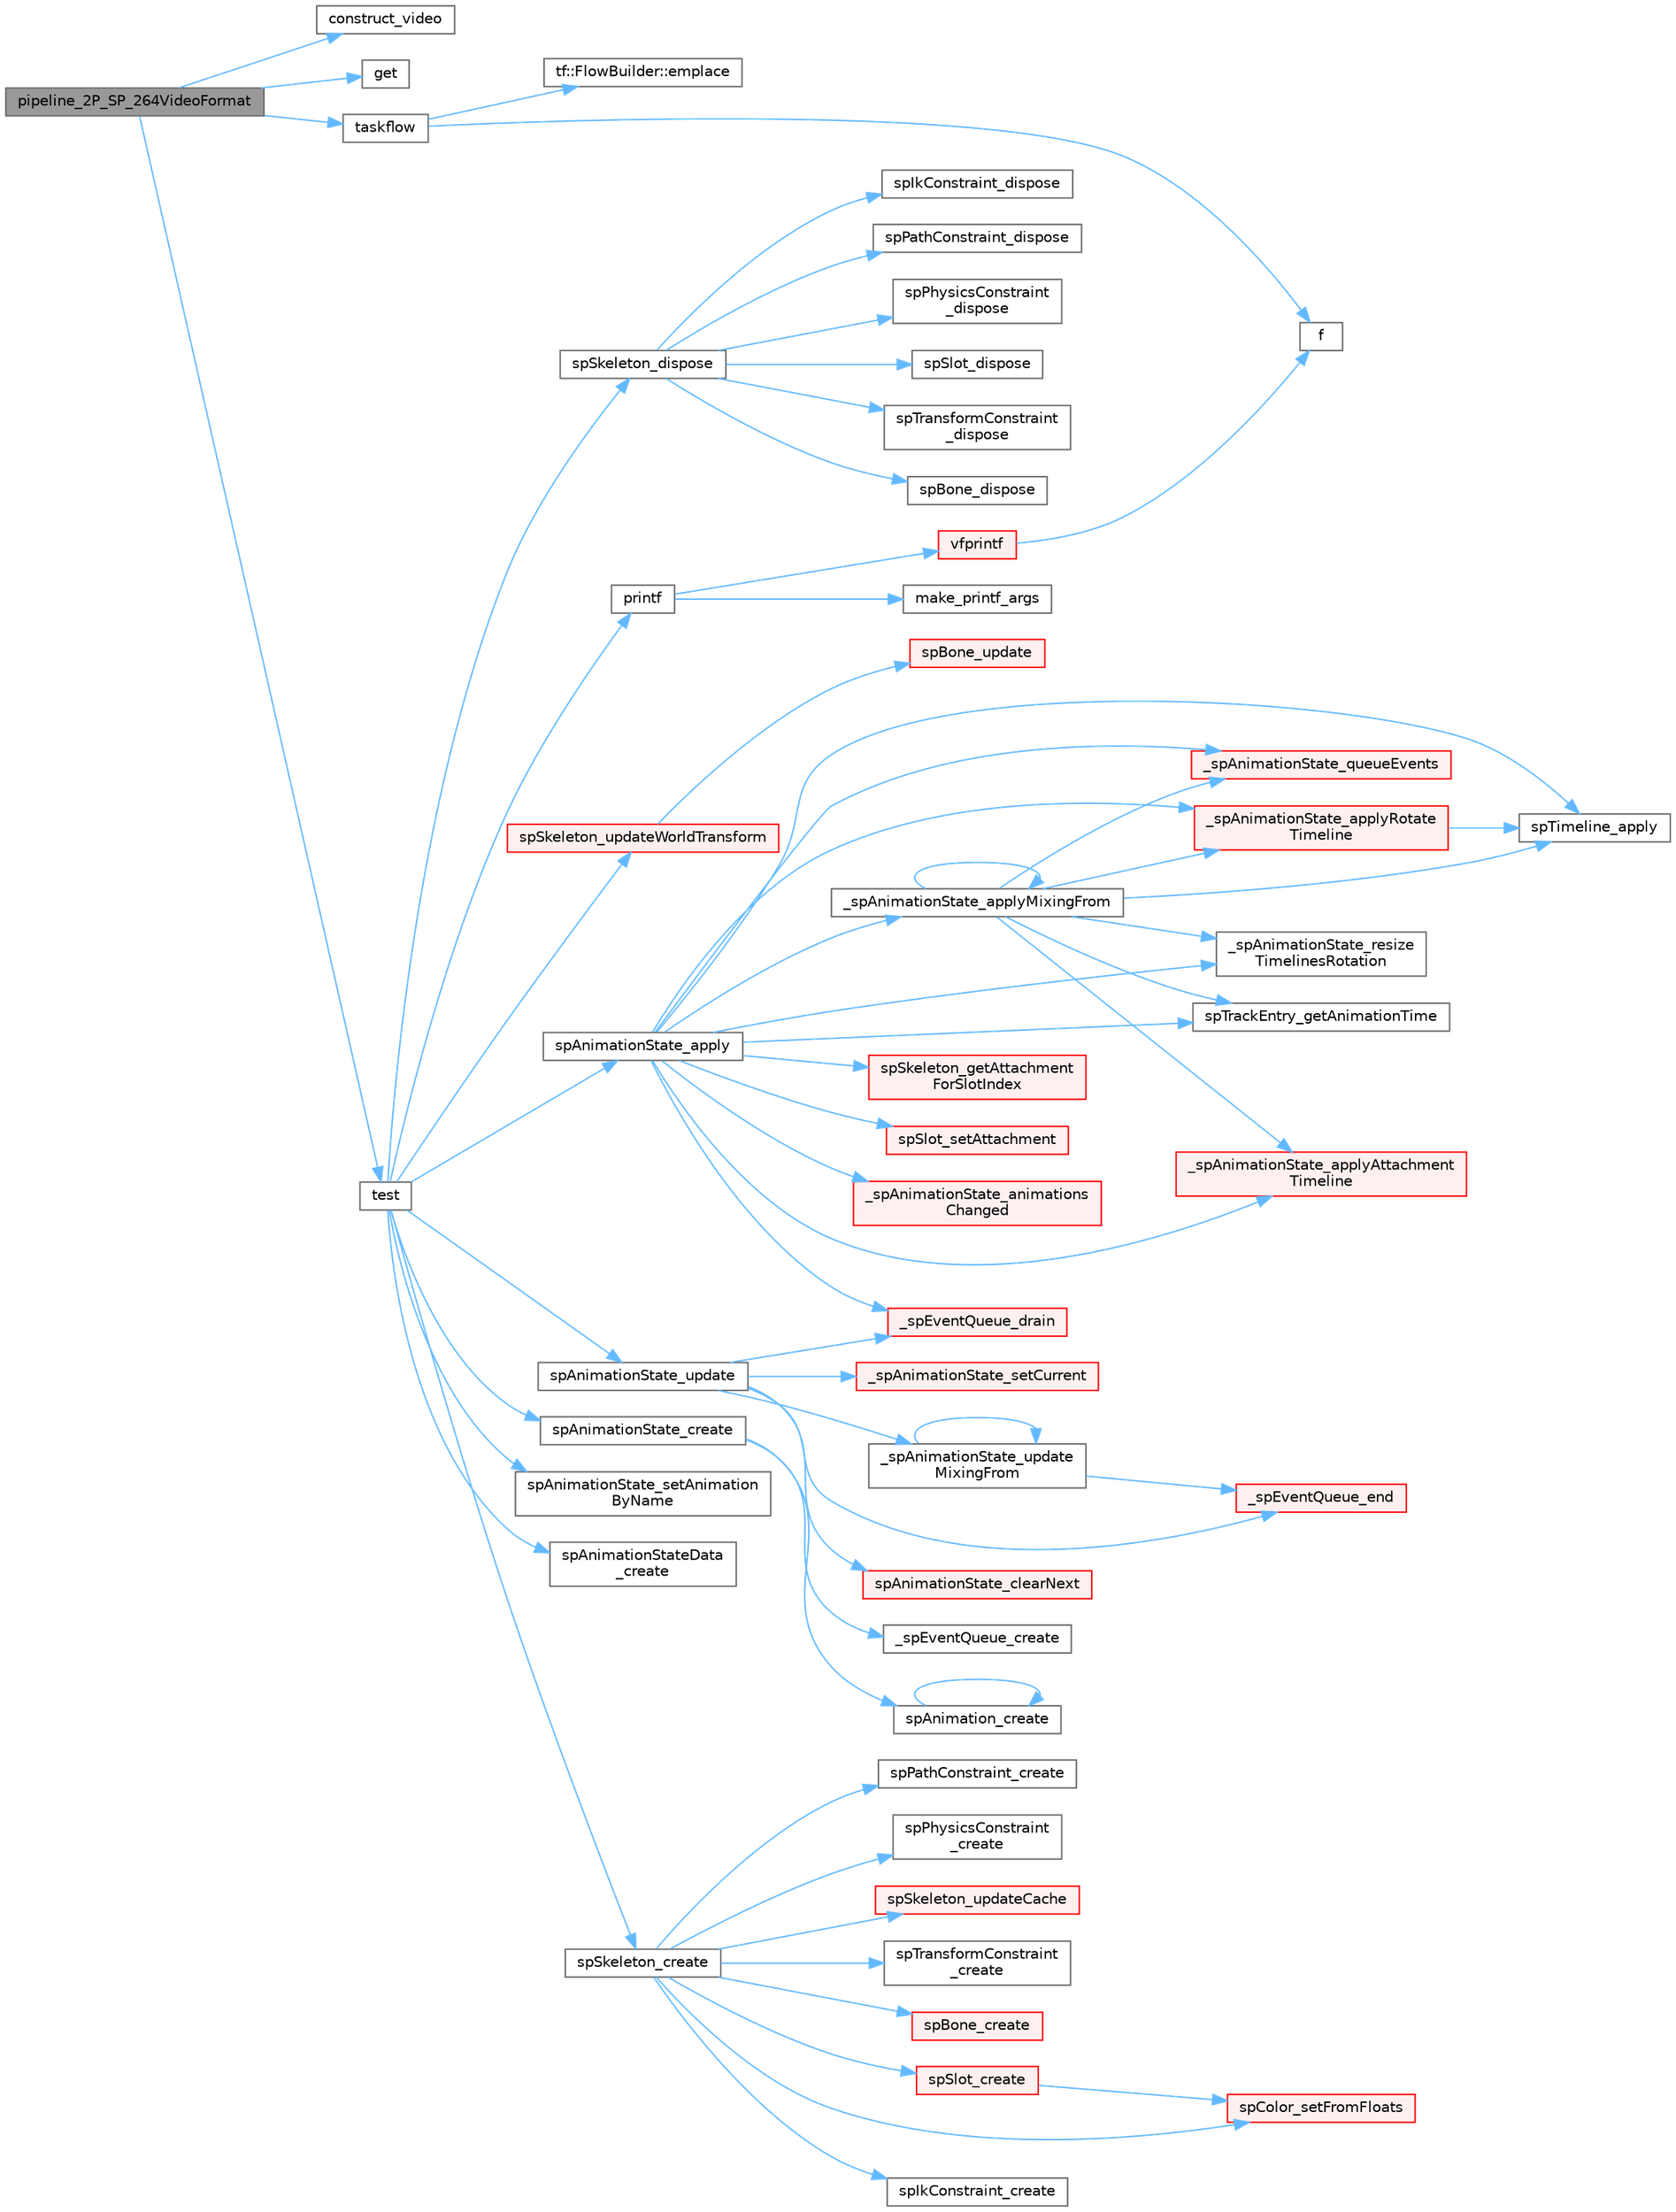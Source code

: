 digraph "pipeline_2P_SP_264VideoFormat"
{
 // LATEX_PDF_SIZE
  bgcolor="transparent";
  edge [fontname=Helvetica,fontsize=10,labelfontname=Helvetica,labelfontsize=10];
  node [fontname=Helvetica,fontsize=10,shape=box,height=0.2,width=0.4];
  rankdir="LR";
  Node1 [id="Node000001",label="pipeline_2P_SP_264VideoFormat",height=0.2,width=0.4,color="gray40", fillcolor="grey60", style="filled", fontcolor="black",tooltip=" "];
  Node1 -> Node2 [id="edge64_Node000001_Node000002",color="steelblue1",style="solid",tooltip=" "];
  Node2 [id="Node000002",label="construct_video",height=0.2,width=0.4,color="grey40", fillcolor="white", style="filled",URL="$test__deferred__pipelines_8cpp.html#a228b22b7f793d1a334e4d64c5c01e08d",tooltip=" "];
  Node1 -> Node3 [id="edge65_Node000001_Node000003",color="steelblue1",style="solid",tooltip=" "];
  Node3 [id="Node000003",label="get",height=0.2,width=0.4,color="grey40", fillcolor="white", style="filled",URL="$stdlist__overload_8cpp.html#a120a90058439faee14791b33f94c0693",tooltip=" "];
  Node1 -> Node4 [id="edge66_Node000001_Node000004",color="steelblue1",style="solid",tooltip=" "];
  Node4 [id="Node000004",label="taskflow",height=0.2,width=0.4,color="grey40", fillcolor="white", style="filled",URL="$sandbox_2jacobi_2taskflow_8cpp.html#a47af48e377b7c0ac855c12acd5b69b1e",tooltip=" "];
  Node4 -> Node5 [id="edge67_Node000004_Node000005",color="steelblue1",style="solid",tooltip=" "];
  Node5 [id="Node000005",label="tf::FlowBuilder::emplace",height=0.2,width=0.4,color="grey40", fillcolor="white", style="filled",URL="$classtf_1_1_flow_builder.html#a60d7a666cab71ecfa3010b2efb0d6b57",tooltip="creates a static task"];
  Node4 -> Node6 [id="edge68_Node000004_Node000006",color="steelblue1",style="solid",tooltip=" "];
  Node6 [id="Node000006",label="f",height=0.2,width=0.4,color="grey40", fillcolor="white", style="filled",URL="$cxx11__tensor__map_8cpp.html#a7f507fea02198f6cb81c86640c7b1a4e",tooltip=" "];
  Node1 -> Node7 [id="edge69_Node000001_Node000007",color="steelblue1",style="solid",tooltip=" "];
  Node7 [id="Node000007",label="test",height=0.2,width=0.4,color="grey40", fillcolor="white", style="filled",URL="$external_2spine-runtimes_2spine-sfml_2c_2example_2main_8cpp.html#aac5f14f710620d78720c06cd063ec0ca",tooltip=" "];
  Node7 -> Node8 [id="edge70_Node000007_Node000008",color="steelblue1",style="solid",tooltip=" "];
  Node8 [id="Node000008",label="printf",height=0.2,width=0.4,color="grey40", fillcolor="white", style="filled",URL="$printf_8h.html#aee3ed3a831f25f07e7be3919fff2203a",tooltip=" "];
  Node8 -> Node9 [id="edge71_Node000008_Node000009",color="steelblue1",style="solid",tooltip=" "];
  Node9 [id="Node000009",label="make_printf_args",height=0.2,width=0.4,color="grey40", fillcolor="white", style="filled",URL="$printf_8h.html#a27dcc0efcda04388971dbea3c875f122",tooltip=" "];
  Node8 -> Node10 [id="edge72_Node000008_Node000010",color="steelblue1",style="solid",tooltip=" "];
  Node10 [id="Node000010",label="vfprintf",height=0.2,width=0.4,color="red", fillcolor="#FFF0F0", style="filled",URL="$printf_8h.html#abb30aad964fc771fb52cf3ad88649df2",tooltip=" "];
  Node10 -> Node6 [id="edge73_Node000010_Node000006",color="steelblue1",style="solid",tooltip=" "];
  Node7 -> Node38 [id="edge74_Node000007_Node000038",color="steelblue1",style="solid",tooltip=" "];
  Node38 [id="Node000038",label="spAnimationState_apply",height=0.2,width=0.4,color="grey40", fillcolor="white", style="filled",URL="$_animation_state_8c.html#a121811397a5e69b5d84b141172a860ad",tooltip=" "];
  Node38 -> Node39 [id="edge75_Node000038_Node000039",color="steelblue1",style="solid",tooltip=" "];
  Node39 [id="Node000039",label="_spAnimationState_animations\lChanged",height=0.2,width=0.4,color="red", fillcolor="#FFF0F0", style="filled",URL="$_animation_state_8c.html#a2e9127da71404d2e7f6715635f59714d",tooltip=" "];
  Node38 -> Node45 [id="edge76_Node000038_Node000045",color="steelblue1",style="solid",tooltip=" "];
  Node45 [id="Node000045",label="_spAnimationState_applyAttachment\lTimeline",height=0.2,width=0.4,color="red", fillcolor="#FFF0F0", style="filled",URL="$_animation_state_8c.html#a552cd264b22c69404ce34e0e773bcaa7",tooltip=" "];
  Node38 -> Node52 [id="edge77_Node000038_Node000052",color="steelblue1",style="solid",tooltip=" "];
  Node52 [id="Node000052",label="_spAnimationState_applyMixingFrom",height=0.2,width=0.4,color="grey40", fillcolor="white", style="filled",URL="$_animation_state_8c.html#ad872d0ff5d38b3ad75d02684ee46e3ef",tooltip=" "];
  Node52 -> Node45 [id="edge78_Node000052_Node000045",color="steelblue1",style="solid",tooltip=" "];
  Node52 -> Node52 [id="edge79_Node000052_Node000052",color="steelblue1",style="solid",tooltip=" "];
  Node52 -> Node53 [id="edge80_Node000052_Node000053",color="steelblue1",style="solid",tooltip=" "];
  Node53 [id="Node000053",label="_spAnimationState_applyRotate\lTimeline",height=0.2,width=0.4,color="red", fillcolor="#FFF0F0", style="filled",URL="$_animation_state_8c.html#a807375db0ba9e1c5a66ba60c03967a16",tooltip=" "];
  Node53 -> Node56 [id="edge81_Node000053_Node000056",color="steelblue1",style="solid",tooltip=" "];
  Node56 [id="Node000056",label="spTimeline_apply",height=0.2,width=0.4,color="grey40", fillcolor="white", style="filled",URL="$_animation_8c.html#a8f8846b1f976e08e2825cd8f2e4fed2a",tooltip=" "];
  Node52 -> Node57 [id="edge82_Node000052_Node000057",color="steelblue1",style="solid",tooltip=" "];
  Node57 [id="Node000057",label="_spAnimationState_queueEvents",height=0.2,width=0.4,color="red", fillcolor="#FFF0F0", style="filled",URL="$_animation_state_8c.html#a03841b3426944328c63e8dc965e5d202",tooltip=" "];
  Node52 -> Node64 [id="edge83_Node000052_Node000064",color="steelblue1",style="solid",tooltip=" "];
  Node64 [id="Node000064",label="_spAnimationState_resize\lTimelinesRotation",height=0.2,width=0.4,color="grey40", fillcolor="white", style="filled",URL="$_animation_state_8c.html#a586eb5371b2ecd094a959fb59981c011",tooltip=" "];
  Node52 -> Node56 [id="edge84_Node000052_Node000056",color="steelblue1",style="solid",tooltip=" "];
  Node52 -> Node65 [id="edge85_Node000052_Node000065",color="steelblue1",style="solid",tooltip=" "];
  Node65 [id="Node000065",label="spTrackEntry_getAnimationTime",height=0.2,width=0.4,color="grey40", fillcolor="white", style="filled",URL="$_animation_state_8c.html#a16e885e6da856346be434e44d94fff4d",tooltip=" "];
  Node38 -> Node53 [id="edge86_Node000038_Node000053",color="steelblue1",style="solid",tooltip=" "];
  Node38 -> Node57 [id="edge87_Node000038_Node000057",color="steelblue1",style="solid",tooltip=" "];
  Node38 -> Node64 [id="edge88_Node000038_Node000064",color="steelblue1",style="solid",tooltip=" "];
  Node38 -> Node66 [id="edge89_Node000038_Node000066",color="steelblue1",style="solid",tooltip=" "];
  Node66 [id="Node000066",label="_spEventQueue_drain",height=0.2,width=0.4,color="red", fillcolor="#FFF0F0", style="filled",URL="$_animation_state_8c.html#a2bb362df65f36453467acd9b360c600d",tooltip=" "];
  Node38 -> Node47 [id="edge90_Node000038_Node000047",color="steelblue1",style="solid",tooltip=" "];
  Node47 [id="Node000047",label="spSkeleton_getAttachment\lForSlotIndex",height=0.2,width=0.4,color="red", fillcolor="#FFF0F0", style="filled",URL="$_skeleton_8c.html#af67b15fea85286452cf9d8741a17b0ed",tooltip=" "];
  Node38 -> Node49 [id="edge91_Node000038_Node000049",color="steelblue1",style="solid",tooltip=" "];
  Node49 [id="Node000049",label="spSlot_setAttachment",height=0.2,width=0.4,color="red", fillcolor="#FFF0F0", style="filled",URL="$_slot_8c.html#a56d5b092e9d5418595813cec61d447cc",tooltip=" "];
  Node38 -> Node56 [id="edge92_Node000038_Node000056",color="steelblue1",style="solid",tooltip=" "];
  Node38 -> Node65 [id="edge93_Node000038_Node000065",color="steelblue1",style="solid",tooltip=" "];
  Node7 -> Node69 [id="edge94_Node000007_Node000069",color="steelblue1",style="solid",tooltip=" "];
  Node69 [id="Node000069",label="spAnimationState_create",height=0.2,width=0.4,color="grey40", fillcolor="white", style="filled",URL="$_animation_state_8c.html#a87beba99c1cc332a37af3d16d15454fd",tooltip=" "];
  Node69 -> Node70 [id="edge95_Node000069_Node000070",color="steelblue1",style="solid",tooltip=" "];
  Node70 [id="Node000070",label="_spEventQueue_create",height=0.2,width=0.4,color="grey40", fillcolor="white", style="filled",URL="$_animation_state_8c.html#a88ef8a5fb0d701a8e462f6963f0592cd",tooltip=" "];
  Node69 -> Node71 [id="edge96_Node000069_Node000071",color="steelblue1",style="solid",tooltip=" "];
  Node71 [id="Node000071",label="spAnimation_create",height=0.2,width=0.4,color="grey40", fillcolor="white", style="filled",URL="$_animation_8c.html#a65727a6d5fed75b3c730b88337a91070",tooltip=" "];
  Node71 -> Node71 [id="edge97_Node000071_Node000071",color="steelblue1",style="solid",tooltip=" "];
  Node7 -> Node72 [id="edge98_Node000007_Node000072",color="steelblue1",style="solid",tooltip=" "];
  Node72 [id="Node000072",label="spAnimationState_setAnimation\lByName",height=0.2,width=0.4,color="grey40", fillcolor="white", style="filled",URL="$spine-c_2include_2spine_2_animation_state_8h.html#a886473af828c2ec1222f62ea8aa5e470",tooltip=" "];
  Node7 -> Node73 [id="edge99_Node000007_Node000073",color="steelblue1",style="solid",tooltip=" "];
  Node73 [id="Node000073",label="spAnimationState_update",height=0.2,width=0.4,color="grey40", fillcolor="white", style="filled",URL="$_animation_state_8c.html#a6e0eaef7d5f047204c709cee9f51ef08",tooltip=" "];
  Node73 -> Node74 [id="edge100_Node000073_Node000074",color="steelblue1",style="solid",tooltip=" "];
  Node74 [id="Node000074",label="_spAnimationState_setCurrent",height=0.2,width=0.4,color="red", fillcolor="#FFF0F0", style="filled",URL="$_animation_state_8c.html#a7fd9c2b5f1e4e7ad96f8483118220e53",tooltip=" "];
  Node73 -> Node78 [id="edge101_Node000073_Node000078",color="steelblue1",style="solid",tooltip=" "];
  Node78 [id="Node000078",label="_spAnimationState_update\lMixingFrom",height=0.2,width=0.4,color="grey40", fillcolor="white", style="filled",URL="$_animation_state_8c.html#a811bfe34d8d6ae14d016aba963f38a5f",tooltip=" "];
  Node78 -> Node78 [id="edge102_Node000078_Node000078",color="steelblue1",style="solid",tooltip=" "];
  Node78 -> Node79 [id="edge103_Node000078_Node000079",color="steelblue1",style="solid",tooltip=" "];
  Node79 [id="Node000079",label="_spEventQueue_end",height=0.2,width=0.4,color="red", fillcolor="#FFF0F0", style="filled",URL="$_animation_state_8c.html#ae86eaf55ad672f17dcb738d9481d7bb9",tooltip=" "];
  Node73 -> Node66 [id="edge104_Node000073_Node000066",color="steelblue1",style="solid",tooltip=" "];
  Node73 -> Node79 [id="edge105_Node000073_Node000079",color="steelblue1",style="solid",tooltip=" "];
  Node73 -> Node80 [id="edge106_Node000073_Node000080",color="steelblue1",style="solid",tooltip=" "];
  Node80 [id="Node000080",label="spAnimationState_clearNext",height=0.2,width=0.4,color="red", fillcolor="#FFF0F0", style="filled",URL="$_animation_state_8c.html#a1116b24b2fd4730966c0c1705f16a515",tooltip=" "];
  Node7 -> Node82 [id="edge107_Node000007_Node000082",color="steelblue1",style="solid",tooltip=" "];
  Node82 [id="Node000082",label="spAnimationStateData\l_create",height=0.2,width=0.4,color="grey40", fillcolor="white", style="filled",URL="$_animation_state_data_8c.html#a8c7606d99b6d3ca45a45f696191e184b",tooltip=" "];
  Node7 -> Node83 [id="edge108_Node000007_Node000083",color="steelblue1",style="solid",tooltip=" "];
  Node83 [id="Node000083",label="spSkeleton_create",height=0.2,width=0.4,color="grey40", fillcolor="white", style="filled",URL="$_skeleton_8c.html#adafc127ff4d17039cb355ad7941b4687",tooltip=" "];
  Node83 -> Node84 [id="edge109_Node000083_Node000084",color="steelblue1",style="solid",tooltip=" "];
  Node84 [id="Node000084",label="spBone_create",height=0.2,width=0.4,color="red", fillcolor="#FFF0F0", style="filled",URL="$_bone_8c.html#a672c3edad19d7bf482bf13e7f01ee97b",tooltip=" "];
  Node83 -> Node86 [id="edge110_Node000083_Node000086",color="steelblue1",style="solid",tooltip=" "];
  Node86 [id="Node000086",label="spColor_setFromFloats",height=0.2,width=0.4,color="red", fillcolor="#FFF0F0", style="filled",URL="$_color_8c.html#aef2bc0c9016302022f25c89ba5b36a2c",tooltip=" "];
  Node83 -> Node88 [id="edge111_Node000083_Node000088",color="steelblue1",style="solid",tooltip=" "];
  Node88 [id="Node000088",label="spIkConstraint_create",height=0.2,width=0.4,color="grey40", fillcolor="white", style="filled",URL="$spine-c_2include_2spine_2_ik_constraint_8h.html#adc550d0f541e94be4e2d44930dcc8b2e",tooltip=" "];
  Node83 -> Node89 [id="edge112_Node000083_Node000089",color="steelblue1",style="solid",tooltip=" "];
  Node89 [id="Node000089",label="spPathConstraint_create",height=0.2,width=0.4,color="grey40", fillcolor="white", style="filled",URL="$spine-c_2include_2spine_2_path_constraint_8h.html#adcee199676387bd744e4b147c99eb39b",tooltip=" "];
  Node83 -> Node90 [id="edge113_Node000083_Node000090",color="steelblue1",style="solid",tooltip=" "];
  Node90 [id="Node000090",label="spPhysicsConstraint\l_create",height=0.2,width=0.4,color="grey40", fillcolor="white", style="filled",URL="$_physics_constraint_8c.html#a32a2345e660c659a94668d1de4dba981",tooltip=" "];
  Node83 -> Node91 [id="edge114_Node000083_Node000091",color="steelblue1",style="solid",tooltip=" "];
  Node91 [id="Node000091",label="spSkeleton_updateCache",height=0.2,width=0.4,color="red", fillcolor="#FFF0F0", style="filled",URL="$_skeleton_8c.html#a62e01f12f86149c4fed351f27e022c76",tooltip=" "];
  Node83 -> Node101 [id="edge115_Node000083_Node000101",color="steelblue1",style="solid",tooltip=" "];
  Node101 [id="Node000101",label="spSlot_create",height=0.2,width=0.4,color="red", fillcolor="#FFF0F0", style="filled",URL="$_slot_8c.html#a425f2e6a489e790f26bda11dd18f3a4a",tooltip=" "];
  Node101 -> Node86 [id="edge116_Node000101_Node000086",color="steelblue1",style="solid",tooltip=" "];
  Node83 -> Node105 [id="edge117_Node000083_Node000105",color="steelblue1",style="solid",tooltip=" "];
  Node105 [id="Node000105",label="spTransformConstraint\l_create",height=0.2,width=0.4,color="grey40", fillcolor="white", style="filled",URL="$spine-c_2include_2spine_2_transform_constraint_8h.html#a2fc2c8fc06c7e11463e6a3acf202f353",tooltip=" "];
  Node7 -> Node106 [id="edge118_Node000007_Node000106",color="steelblue1",style="solid",tooltip=" "];
  Node106 [id="Node000106",label="spSkeleton_dispose",height=0.2,width=0.4,color="grey40", fillcolor="white", style="filled",URL="$_skeleton_8c.html#a77f856011e09776af5a8d8e45446bc72",tooltip=" "];
  Node106 -> Node107 [id="edge119_Node000106_Node000107",color="steelblue1",style="solid",tooltip=" "];
  Node107 [id="Node000107",label="spBone_dispose",height=0.2,width=0.4,color="grey40", fillcolor="white", style="filled",URL="$_bone_8c.html#ac9432169a9965bcbc2ee09fdd40ae4a2",tooltip=" "];
  Node106 -> Node108 [id="edge120_Node000106_Node000108",color="steelblue1",style="solid",tooltip=" "];
  Node108 [id="Node000108",label="spIkConstraint_dispose",height=0.2,width=0.4,color="grey40", fillcolor="white", style="filled",URL="$_ik_constraint_8c.html#ab562f2c38689e012955f64da69cbdd51",tooltip=" "];
  Node106 -> Node109 [id="edge121_Node000106_Node000109",color="steelblue1",style="solid",tooltip=" "];
  Node109 [id="Node000109",label="spPathConstraint_dispose",height=0.2,width=0.4,color="grey40", fillcolor="white", style="filled",URL="$_path_constraint_8c.html#a89a998f72f23fadea74c6cb7403d19a5",tooltip=" "];
  Node106 -> Node110 [id="edge122_Node000106_Node000110",color="steelblue1",style="solid",tooltip=" "];
  Node110 [id="Node000110",label="spPhysicsConstraint\l_dispose",height=0.2,width=0.4,color="grey40", fillcolor="white", style="filled",URL="$_physics_constraint_8c.html#a7d0e849bcc7d76d81f5a9f31e2fdb8f6",tooltip=" "];
  Node106 -> Node111 [id="edge123_Node000106_Node000111",color="steelblue1",style="solid",tooltip=" "];
  Node111 [id="Node000111",label="spSlot_dispose",height=0.2,width=0.4,color="grey40", fillcolor="white", style="filled",URL="$_slot_8c.html#abc79e957760a12acef34938e456201e7",tooltip=" "];
  Node106 -> Node112 [id="edge124_Node000106_Node000112",color="steelblue1",style="solid",tooltip=" "];
  Node112 [id="Node000112",label="spTransformConstraint\l_dispose",height=0.2,width=0.4,color="grey40", fillcolor="white", style="filled",URL="$_transform_constraint_8c.html#aa1b7de86ac6d61687962b5f9171ec5cb",tooltip=" "];
  Node7 -> Node113 [id="edge125_Node000007_Node000113",color="steelblue1",style="solid",tooltip=" "];
  Node113 [id="Node000113",label="spSkeleton_updateWorldTransform",height=0.2,width=0.4,color="red", fillcolor="#FFF0F0", style="filled",URL="$_skeleton_8c.html#aacbe2c41263148e0b8e88724bd6e19a8",tooltip=" "];
  Node113 -> Node114 [id="edge126_Node000113_Node000114",color="steelblue1",style="solid",tooltip=" "];
  Node114 [id="Node000114",label="spBone_update",height=0.2,width=0.4,color="red", fillcolor="#FFF0F0", style="filled",URL="$_bone_8c.html#a96a2c03c88ccdaa90a318fbb786acaad",tooltip=" "];
}
